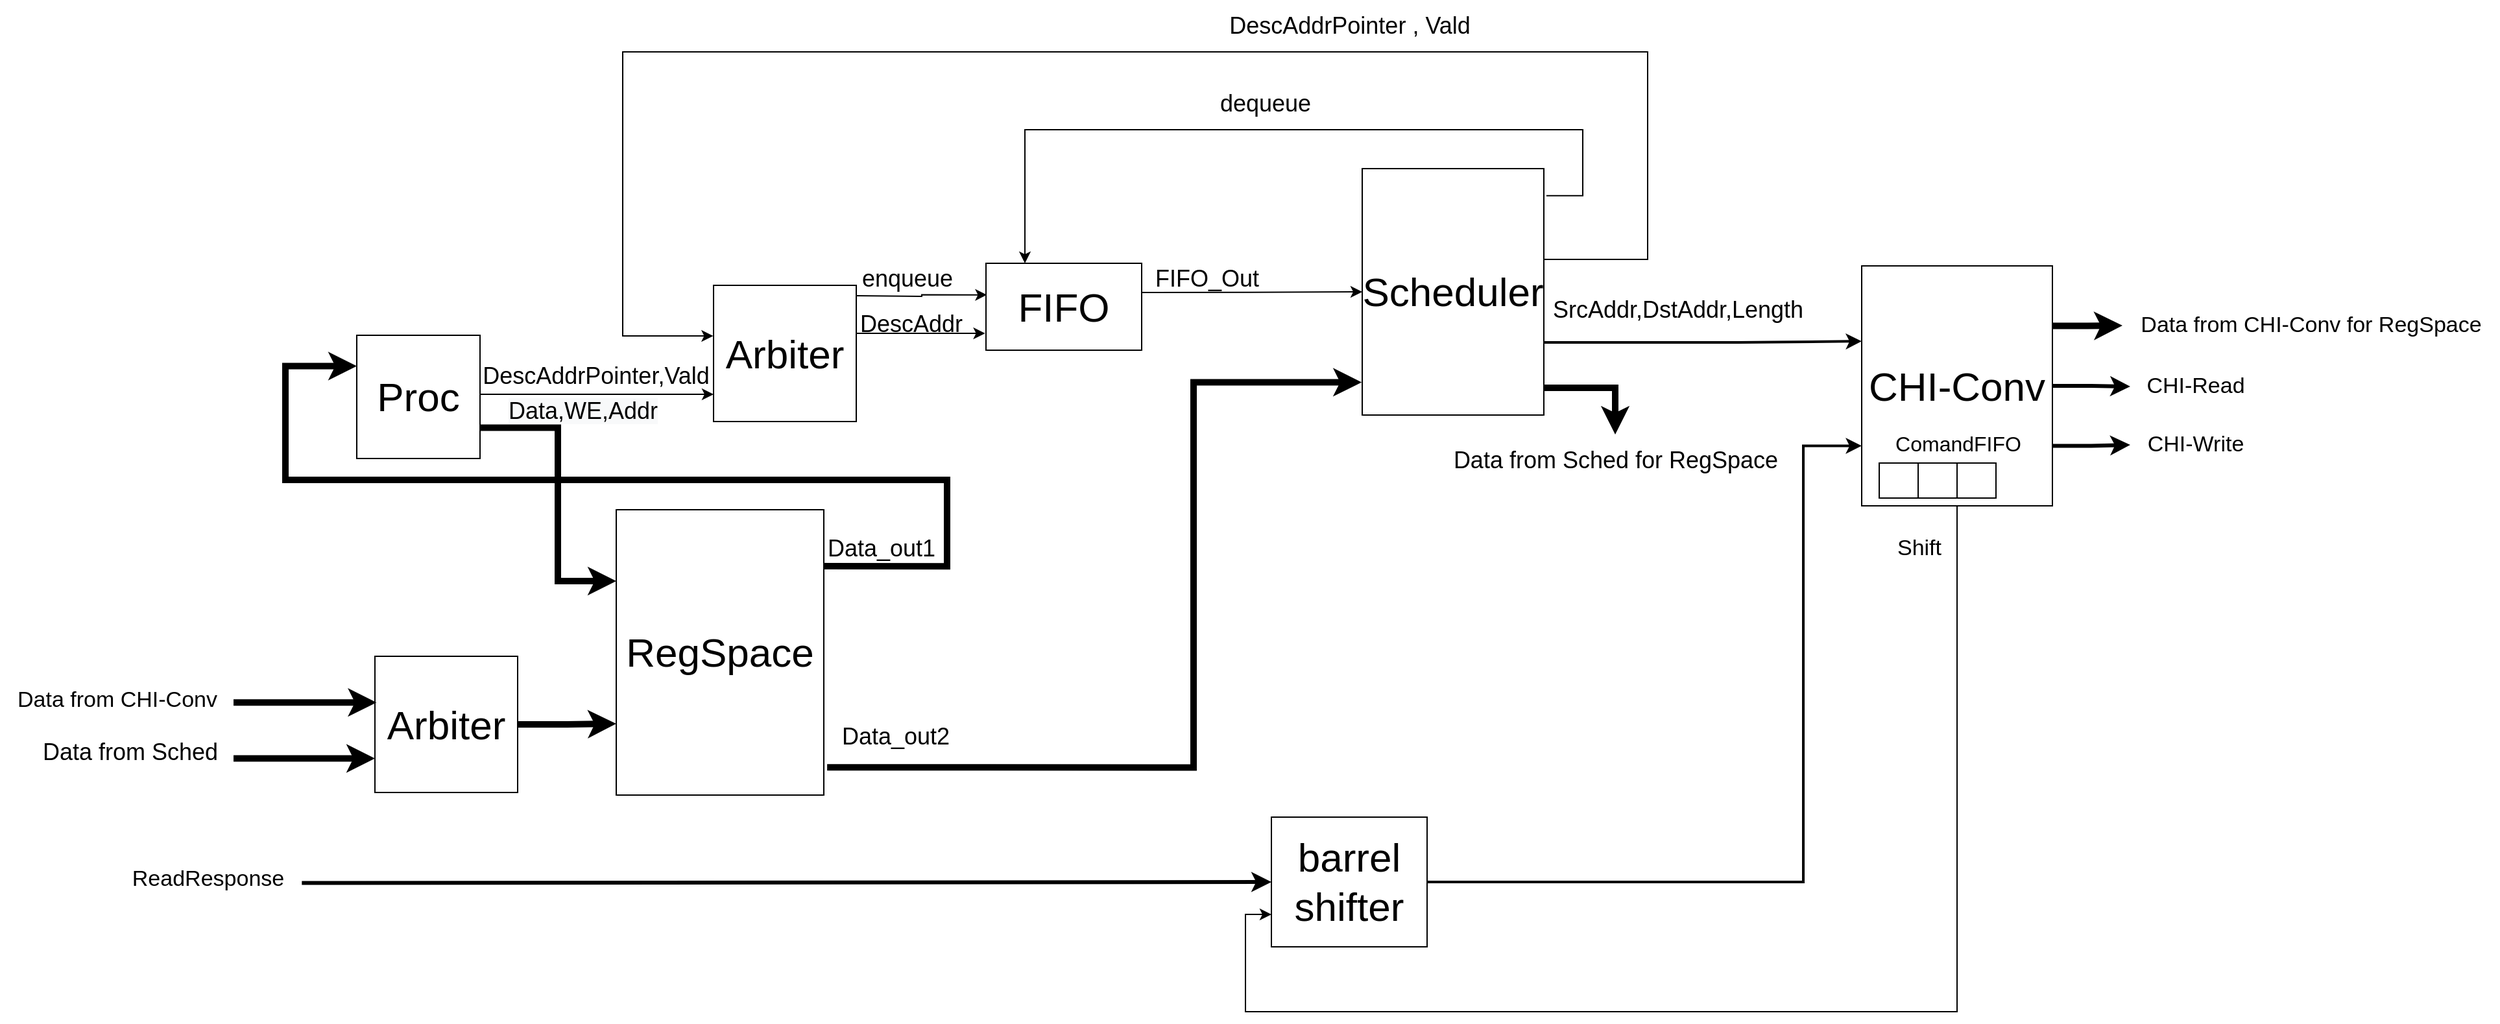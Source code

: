 <mxfile version="20.2.3" type="device"><diagram id="ry3wOKPXWizeex2nkKH3" name="Σελίδα-1"><mxGraphModel dx="1689" dy="1592" grid="1" gridSize="10" guides="1" tooltips="1" connect="1" arrows="1" fold="1" page="1" pageScale="1" pageWidth="827" pageHeight="1169" math="0" shadow="0"><root><mxCell id="0"/><mxCell id="1" parent="0"/><mxCell id="w4vCa72nUayKM2oI4r0T-25" style="edgeStyle=orthogonalEdgeStyle;rounded=0;orthogonalLoop=1;jettySize=auto;html=1;exitX=1;exitY=0.335;exitDx=0;exitDy=0;exitPerimeter=0;fontSize=18;" parent="1" source="w4vCa72nUayKM2oI4r0T-1" target="w4vCa72nUayKM2oI4r0T-2" edge="1"><mxGeometry relative="1" as="geometry"><Array as="points"/><mxPoint x="580" y="160" as="targetPoint"/></mxGeometry></mxCell><mxCell id="w4vCa72nUayKM2oI4r0T-1" value="FIFO" style="rounded=0;whiteSpace=wrap;html=1;fontSize=18;" parent="1" vertex="1"><mxGeometry x="320" y="143" width="120" height="67" as="geometry"/></mxCell><mxCell id="w4vCa72nUayKM2oI4r0T-13" style="edgeStyle=orthogonalEdgeStyle;rounded=0;orthogonalLoop=1;jettySize=auto;html=1;exitX=1;exitY=0.5;exitDx=0;exitDy=0;entryX=-0.003;entryY=0.367;entryDx=0;entryDy=0;entryPerimeter=0;fontSize=18;" parent="1" source="w4vCa72nUayKM2oI4r0T-2" target="w4vCa72nUayKM2oI4r0T-4" edge="1"><mxGeometry relative="1" as="geometry"><Array as="points"><mxPoint x="750" y="140"/><mxPoint x="830" y="140"/><mxPoint x="830" y="-20"/><mxPoint x="40" y="-20"/><mxPoint x="40" y="199"/><mxPoint x="110" y="199"/></Array></mxGeometry></mxCell><mxCell id="w4vCa72nUayKM2oI4r0T-27" style="edgeStyle=orthogonalEdgeStyle;rounded=0;orthogonalLoop=1;jettySize=auto;html=1;exitX=1.014;exitY=0.11;exitDx=0;exitDy=0;entryX=0.25;entryY=0;entryDx=0;entryDy=0;exitPerimeter=0;fontSize=18;" parent="1" source="w4vCa72nUayKM2oI4r0T-2" target="w4vCa72nUayKM2oI4r0T-1" edge="1"><mxGeometry relative="1" as="geometry"><mxPoint x="610" y="181.0" as="sourcePoint"/><mxPoint x="440" y="181" as="targetPoint"/><Array as="points"><mxPoint x="780" y="91"/><mxPoint x="780" y="40"/><mxPoint x="350" y="40"/></Array></mxGeometry></mxCell><mxCell id="w4vCa72nUayKM2oI4r0T-43" style="edgeStyle=orthogonalEdgeStyle;rounded=0;orthogonalLoop=1;jettySize=auto;html=1;exitX=1;exitY=0.75;exitDx=0;exitDy=0;fontSize=18;entryX=0;entryY=0.314;entryDx=0;entryDy=0;entryPerimeter=0;strokeWidth=2;" parent="1" edge="1" target="Jt4FC6XR3V2Ozk7LUW1B-16"><mxGeometry relative="1" as="geometry"><mxPoint x="890.0" y="204.176" as="targetPoint"/><mxPoint x="750.0" y="204" as="sourcePoint"/><Array as="points"><mxPoint x="900" y="204"/><mxPoint x="995" y="203"/></Array></mxGeometry></mxCell><mxCell id="w4vCa72nUayKM2oI4r0T-2" value="Scheduler" style="rounded=0;whiteSpace=wrap;html=1;fontSize=31;" parent="1" vertex="1"><mxGeometry x="610" y="70" width="140" height="190" as="geometry"/></mxCell><mxCell id="w4vCa72nUayKM2oI4r0T-5" style="edgeStyle=orthogonalEdgeStyle;rounded=0;orthogonalLoop=1;jettySize=auto;html=1;exitX=1;exitY=0.5;exitDx=0;exitDy=0;entryX=0.006;entryY=0.363;entryDx=0;entryDy=0;entryPerimeter=0;fontSize=18;" parent="1" target="w4vCa72nUayKM2oI4r0T-1" edge="1"><mxGeometry relative="1" as="geometry"><mxPoint x="220" y="168" as="sourcePoint"/></mxGeometry></mxCell><mxCell id="w4vCa72nUayKM2oI4r0T-7" style="edgeStyle=orthogonalEdgeStyle;rounded=0;orthogonalLoop=1;jettySize=auto;html=1;exitX=0.998;exitY=0.378;exitDx=0;exitDy=0;entryX=-0.006;entryY=0.811;entryDx=0;entryDy=0;entryPerimeter=0;exitPerimeter=0;fontSize=18;" parent="1" target="w4vCa72nUayKM2oI4r0T-1" edge="1" source="w4vCa72nUayKM2oI4r0T-4"><mxGeometry relative="1" as="geometry"><mxPoint x="220" y="196" as="sourcePoint"/><mxPoint x="320.0" y="183.5" as="targetPoint"/><Array as="points"><mxPoint x="220" y="197"/><mxPoint x="319" y="197"/></Array></mxGeometry></mxCell><mxCell id="w4vCa72nUayKM2oI4r0T-32" style="edgeStyle=orthogonalEdgeStyle;rounded=0;orthogonalLoop=1;jettySize=auto;html=1;entryX=0;entryY=0.75;entryDx=0;entryDy=0;strokeWidth=5;fontSize=18;" parent="1" target="Jt4FC6XR3V2Ozk7LUW1B-6" edge="1" source="w4vCa72nUayKM2oI4r0T-35"><mxGeometry relative="1" as="geometry"><mxPoint x="751" y="220" as="sourcePoint"/><Array as="points"><mxPoint x="-280" y="525"/></Array></mxGeometry></mxCell><mxCell id="w4vCa72nUayKM2oI4r0T-4" value="Arbiter" style="rounded=0;whiteSpace=wrap;html=1;fontSize=18;" parent="1" vertex="1"><mxGeometry x="110" y="160" width="110" height="105" as="geometry"/></mxCell><mxCell id="w4vCa72nUayKM2oI4r0T-6" value="DescAddr" style="text;html=1;align=center;verticalAlign=middle;resizable=0;points=[];autosize=1;strokeColor=none;fillColor=none;fontSize=18;" parent="1" vertex="1"><mxGeometry x="212" y="170" width="100" height="40" as="geometry"/></mxCell><mxCell id="w4vCa72nUayKM2oI4r0T-8" value="enqueue" style="text;html=1;align=center;verticalAlign=middle;resizable=0;points=[];autosize=1;strokeColor=none;fillColor=none;fontSize=18;" parent="1" vertex="1"><mxGeometry x="214" y="135" width="90" height="40" as="geometry"/></mxCell><mxCell id="w4vCa72nUayKM2oI4r0T-12" style="edgeStyle=orthogonalEdgeStyle;rounded=0;orthogonalLoop=1;jettySize=auto;html=1;exitX=1;exitY=0.5;exitDx=0;exitDy=0;startArrow=none;fontSize=18;" parent="1" source="w4vCa72nUayKM2oI4r0T-11" edge="1"><mxGeometry relative="1" as="geometry"><mxPoint x="110" y="244" as="targetPoint"/><Array as="points"><mxPoint x="-70" y="244"/></Array><mxPoint x="-33" y="229" as="sourcePoint"/></mxGeometry></mxCell><mxCell id="w4vCa72nUayKM2oI4r0T-37" style="edgeStyle=orthogonalEdgeStyle;rounded=0;orthogonalLoop=1;jettySize=auto;html=1;strokeWidth=5;exitX=1;exitY=0.75;exitDx=0;exitDy=0;fontSize=18;entryX=0;entryY=0.25;entryDx=0;entryDy=0;" parent="1" edge="1" target="w4vCa72nUayKM2oI4r0T-31" source="w4vCa72nUayKM2oI4r0T-11"><mxGeometry relative="1" as="geometry"><mxPoint x="-40" y="280" as="sourcePoint"/><mxPoint x="230" y="376.25" as="targetPoint"/><Array as="points"><mxPoint x="-10" y="270"/><mxPoint x="-10" y="388"/></Array></mxGeometry></mxCell><mxCell id="w4vCa72nUayKM2oI4r0T-11" value="Proc" style="whiteSpace=wrap;html=1;aspect=fixed;fontSize=18;" parent="1" vertex="1"><mxGeometry x="-165" y="198.5" width="95" height="95" as="geometry"/></mxCell><mxCell id="w4vCa72nUayKM2oI4r0T-15" value="DescAddrPointer , Vald" style="text;html=1;align=center;verticalAlign=middle;resizable=0;points=[];autosize=1;strokeColor=none;fillColor=none;fontSize=18;" parent="1" vertex="1"><mxGeometry x="495" y="-60" width="210" height="40" as="geometry"/></mxCell><mxCell id="w4vCa72nUayKM2oI4r0T-26" value="FIFO_Out" style="text;html=1;align=center;verticalAlign=middle;resizable=0;points=[];autosize=1;strokeColor=none;fillColor=none;fontSize=18;" parent="1" vertex="1"><mxGeometry x="440" y="135" width="100" height="40" as="geometry"/></mxCell><mxCell id="w4vCa72nUayKM2oI4r0T-28" value="dequeue" style="text;html=1;align=center;verticalAlign=middle;resizable=0;points=[];autosize=1;strokeColor=none;fillColor=none;fontSize=18;" parent="1" vertex="1"><mxGeometry x="490" width="90" height="40" as="geometry"/></mxCell><mxCell id="w4vCa72nUayKM2oI4r0T-38" style="edgeStyle=orthogonalEdgeStyle;rounded=0;orthogonalLoop=1;jettySize=auto;html=1;exitX=1.016;exitY=0.903;exitDx=0;exitDy=0;strokeWidth=5;fontSize=18;entryX=-0.003;entryY=0.867;entryDx=0;entryDy=0;entryPerimeter=0;exitPerimeter=0;" parent="1" source="w4vCa72nUayKM2oI4r0T-31" target="w4vCa72nUayKM2oI4r0T-2" edge="1"><mxGeometry relative="1" as="geometry"><Array as="points"><mxPoint x="480" y="532"/><mxPoint x="480" y="235"/></Array></mxGeometry></mxCell><mxCell id="w4vCa72nUayKM2oI4r0T-39" style="edgeStyle=orthogonalEdgeStyle;rounded=0;orthogonalLoop=1;jettySize=auto;html=1;entryX=0;entryY=0.25;entryDx=0;entryDy=0;strokeWidth=5;fontSize=18;exitX=1;exitY=0.198;exitDx=0;exitDy=0;exitPerimeter=0;" parent="1" source="w4vCa72nUayKM2oI4r0T-31" target="w4vCa72nUayKM2oI4r0T-11" edge="1"><mxGeometry relative="1" as="geometry"><Array as="points"><mxPoint x="290" y="377"/><mxPoint x="290" y="310"/><mxPoint x="-220" y="310"/><mxPoint x="-220" y="222"/></Array></mxGeometry></mxCell><mxCell id="w4vCa72nUayKM2oI4r0T-31" value="&lt;font style=&quot;font-size: 31px;&quot;&gt;RegSpace&lt;/font&gt;" style="rounded=0;whiteSpace=wrap;html=1;fontSize=31;" parent="1" vertex="1"><mxGeometry x="35" y="333" width="160" height="220" as="geometry"/></mxCell><mxCell id="w4vCa72nUayKM2oI4r0T-35" value="Data from Sched" style="text;html=1;align=center;verticalAlign=middle;resizable=0;points=[];autosize=1;strokeColor=none;fillColor=none;fontSize=18;" parent="1" vertex="1"><mxGeometry x="-420" y="500" width="160" height="40" as="geometry"/></mxCell><mxCell id="w4vCa72nUayKM2oI4r0T-40" value="Data_out1" style="text;html=1;align=center;verticalAlign=middle;resizable=0;points=[];autosize=1;strokeColor=none;fillColor=none;fontSize=18;" parent="1" vertex="1"><mxGeometry x="184" y="343" width="110" height="40" as="geometry"/></mxCell><mxCell id="w4vCa72nUayKM2oI4r0T-41" value="Data_out2" style="text;html=1;align=center;verticalAlign=middle;resizable=0;points=[];autosize=1;strokeColor=none;fillColor=none;fontSize=18;" parent="1" vertex="1"><mxGeometry x="195" y="488" width="110" height="40" as="geometry"/></mxCell><mxCell id="w4vCa72nUayKM2oI4r0T-42" value="&lt;span style=&quot;color: rgb(0, 0, 0); font-family: Helvetica; font-size: 18px; font-style: normal; font-variant-ligatures: normal; font-variant-caps: normal; font-weight: 400; letter-spacing: normal; orphans: 2; text-align: center; text-indent: 0px; text-transform: none; widows: 2; word-spacing: 0px; -webkit-text-stroke-width: 0px; background-color: rgb(248, 249, 250); text-decoration-thickness: initial; text-decoration-style: initial; text-decoration-color: initial; float: none; display: inline !important;&quot;&gt;Data,WE,Addr&lt;/span&gt;" style="text;whiteSpace=wrap;html=1;fontSize=18;" parent="1" vertex="1"><mxGeometry x="-50" y="240" width="110" height="40" as="geometry"/></mxCell><mxCell id="w4vCa72nUayKM2oI4r0T-44" value="SrcAddr,DstAddr,Length" style="text;html=1;align=center;verticalAlign=middle;resizable=0;points=[];autosize=1;strokeColor=none;fillColor=none;fontSize=18;" parent="1" vertex="1"><mxGeometry x="743" y="159" width="220" height="40" as="geometry"/></mxCell><mxCell id="Jt4FC6XR3V2Ozk7LUW1B-2" value="DescAddrPointer,Vald" style="text;html=1;align=center;verticalAlign=middle;resizable=0;points=[];autosize=1;strokeColor=none;fillColor=none;fontSize=18;" vertex="1" parent="1"><mxGeometry x="-81" y="210" width="200" height="40" as="geometry"/></mxCell><mxCell id="Jt4FC6XR3V2Ozk7LUW1B-9" style="edgeStyle=orthogonalEdgeStyle;rounded=0;orthogonalLoop=1;jettySize=auto;html=1;exitX=1;exitY=0.5;exitDx=0;exitDy=0;entryX=0;entryY=0.75;entryDx=0;entryDy=0;fontSize=18;strokeWidth=5;" edge="1" parent="1" source="Jt4FC6XR3V2Ozk7LUW1B-6" target="w4vCa72nUayKM2oI4r0T-31"><mxGeometry relative="1" as="geometry"/></mxCell><mxCell id="Jt4FC6XR3V2Ozk7LUW1B-6" value="Arbiter" style="rounded=0;whiteSpace=wrap;html=1;fontSize=31;" vertex="1" parent="1"><mxGeometry x="-151" y="446" width="110" height="105" as="geometry"/></mxCell><mxCell id="Jt4FC6XR3V2Ozk7LUW1B-10" value="Proc" style="whiteSpace=wrap;html=1;aspect=fixed;fontSize=18;" vertex="1" parent="1"><mxGeometry x="-165" y="198.5" width="95" height="95" as="geometry"/></mxCell><mxCell id="Jt4FC6XR3V2Ozk7LUW1B-11" value="Arbiter" style="rounded=0;whiteSpace=wrap;html=1;fontSize=18;" vertex="1" parent="1"><mxGeometry x="110" y="160" width="110" height="105" as="geometry"/></mxCell><mxCell id="Jt4FC6XR3V2Ozk7LUW1B-12" value="FIFO" style="rounded=0;whiteSpace=wrap;html=1;fontSize=18;" vertex="1" parent="1"><mxGeometry x="320" y="143" width="120" height="67" as="geometry"/></mxCell><mxCell id="Jt4FC6XR3V2Ozk7LUW1B-13" value="Proc" style="whiteSpace=wrap;html=1;aspect=fixed;fontSize=31;" vertex="1" parent="1"><mxGeometry x="-165" y="198.5" width="95" height="95" as="geometry"/></mxCell><mxCell id="Jt4FC6XR3V2Ozk7LUW1B-14" value="Arbiter" style="rounded=0;whiteSpace=wrap;html=1;fontSize=31;" vertex="1" parent="1"><mxGeometry x="110" y="160" width="110" height="105" as="geometry"/></mxCell><mxCell id="Jt4FC6XR3V2Ozk7LUW1B-15" value="FIFO" style="rounded=0;whiteSpace=wrap;html=1;fontSize=31;" vertex="1" parent="1"><mxGeometry x="320" y="143" width="120" height="67" as="geometry"/></mxCell><mxCell id="Jt4FC6XR3V2Ozk7LUW1B-18" style="edgeStyle=orthogonalEdgeStyle;rounded=0;orthogonalLoop=1;jettySize=auto;html=1;fontSize=31;strokeWidth=5;entryX=0.011;entryY=0.339;entryDx=0;entryDy=0;entryPerimeter=0;" edge="1" parent="1" source="Jt4FC6XR3V2Ozk7LUW1B-24" target="Jt4FC6XR3V2Ozk7LUW1B-6"><mxGeometry relative="1" as="geometry"><mxPoint x="400" y="750" as="targetPoint"/><Array as="points"><mxPoint x="-270" y="482"/><mxPoint x="-270" y="482"/></Array></mxGeometry></mxCell><mxCell id="Jt4FC6XR3V2Ozk7LUW1B-28" style="edgeStyle=orthogonalEdgeStyle;rounded=0;orthogonalLoop=1;jettySize=auto;html=1;exitX=1;exitY=0.25;exitDx=0;exitDy=0;fontSize=17;strokeWidth=5;" edge="1" parent="1" source="Jt4FC6XR3V2Ozk7LUW1B-16" target="Jt4FC6XR3V2Ozk7LUW1B-26"><mxGeometry relative="1" as="geometry"/></mxCell><mxCell id="Jt4FC6XR3V2Ozk7LUW1B-29" style="edgeStyle=orthogonalEdgeStyle;rounded=0;orthogonalLoop=1;jettySize=auto;html=1;exitX=1;exitY=0.5;exitDx=0;exitDy=0;fontSize=13;strokeWidth=3;" edge="1" parent="1" source="Jt4FC6XR3V2Ozk7LUW1B-16" target="Jt4FC6XR3V2Ozk7LUW1B-30"><mxGeometry relative="1" as="geometry"><mxPoint x="1202.0" y="236.0" as="targetPoint"/><mxPoint x="1142.0" y="238.5" as="sourcePoint"/><Array as="points"/></mxGeometry></mxCell><mxCell id="Jt4FC6XR3V2Ozk7LUW1B-31" style="edgeStyle=orthogonalEdgeStyle;rounded=0;orthogonalLoop=1;jettySize=auto;html=1;exitX=1;exitY=0.75;exitDx=0;exitDy=0;fontSize=17;strokeWidth=3;" edge="1" parent="1" source="Jt4FC6XR3V2Ozk7LUW1B-16" target="Jt4FC6XR3V2Ozk7LUW1B-32"><mxGeometry relative="1" as="geometry"><mxPoint x="1202" y="287" as="targetPoint"/></mxGeometry></mxCell><mxCell id="Jt4FC6XR3V2Ozk7LUW1B-33" style="edgeStyle=orthogonalEdgeStyle;rounded=0;orthogonalLoop=1;jettySize=auto;html=1;exitX=0.5;exitY=1;exitDx=0;exitDy=0;fontSize=17;strokeWidth=1;entryX=0;entryY=0.75;entryDx=0;entryDy=0;" edge="1" parent="1" source="Jt4FC6XR3V2Ozk7LUW1B-16" target="Jt4FC6XR3V2Ozk7LUW1B-17"><mxGeometry relative="1" as="geometry"><mxPoint x="970" y="390" as="targetPoint"/><Array as="points"><mxPoint x="1069" y="720"/><mxPoint x="520" y="720"/><mxPoint x="520" y="645"/></Array></mxGeometry></mxCell><mxCell id="Jt4FC6XR3V2Ozk7LUW1B-16" value="CHI-Conv" style="rounded=0;whiteSpace=wrap;html=1;fontSize=31;" vertex="1" parent="1"><mxGeometry x="995" y="145" width="147" height="185" as="geometry"/></mxCell><mxCell id="Jt4FC6XR3V2Ozk7LUW1B-35" style="edgeStyle=orthogonalEdgeStyle;rounded=0;orthogonalLoop=1;jettySize=auto;html=1;exitX=1;exitY=0.5;exitDx=0;exitDy=0;entryX=0;entryY=0.75;entryDx=0;entryDy=0;fontSize=17;strokeWidth=2;" edge="1" parent="1" source="Jt4FC6XR3V2Ozk7LUW1B-17" target="Jt4FC6XR3V2Ozk7LUW1B-16"><mxGeometry relative="1" as="geometry"><Array as="points"><mxPoint x="950" y="620"/><mxPoint x="950" y="284"/></Array></mxGeometry></mxCell><mxCell id="Jt4FC6XR3V2Ozk7LUW1B-36" style="edgeStyle=orthogonalEdgeStyle;rounded=0;orthogonalLoop=1;jettySize=auto;html=1;exitX=1.019;exitY=0.592;exitDx=0;exitDy=0;fontSize=17;strokeWidth=3;entryX=0;entryY=0.5;entryDx=0;entryDy=0;exitPerimeter=0;" edge="1" parent="1" source="Jt4FC6XR3V2Ozk7LUW1B-37" target="Jt4FC6XR3V2Ozk7LUW1B-17"><mxGeometry relative="1" as="geometry"><mxPoint x="60" y="630" as="sourcePoint"/><Array as="points"><mxPoint x="-207" y="620"/></Array></mxGeometry></mxCell><mxCell id="Jt4FC6XR3V2Ozk7LUW1B-17" value="barrel shifter" style="rounded=0;whiteSpace=wrap;html=1;fontSize=31;" vertex="1" parent="1"><mxGeometry x="540" y="570" width="120" height="100" as="geometry"/></mxCell><mxCell id="Jt4FC6XR3V2Ozk7LUW1B-19" value="" style="rounded=0;whiteSpace=wrap;html=1;fontSize=31;" vertex="1" parent="1"><mxGeometry x="1008.5" y="297" width="30" height="27" as="geometry"/></mxCell><mxCell id="Jt4FC6XR3V2Ozk7LUW1B-20" value="" style="rounded=0;whiteSpace=wrap;html=1;fontSize=31;" vertex="1" parent="1"><mxGeometry x="1038.5" y="297" width="30" height="27" as="geometry"/></mxCell><mxCell id="Jt4FC6XR3V2Ozk7LUW1B-21" value="" style="rounded=0;whiteSpace=wrap;html=1;fontSize=31;" vertex="1" parent="1"><mxGeometry x="1068.5" y="297" width="30" height="27" as="geometry"/></mxCell><mxCell id="Jt4FC6XR3V2Ozk7LUW1B-23" value="&lt;font style=&quot;font-size: 16px;&quot;&gt;ComandFIFO&lt;/font&gt;" style="text;html=1;align=center;verticalAlign=middle;resizable=0;points=[];autosize=1;strokeColor=none;fillColor=none;fontSize=16;" vertex="1" parent="1"><mxGeometry x="1008.5" y="267" width="120" height="30" as="geometry"/></mxCell><mxCell id="Jt4FC6XR3V2Ozk7LUW1B-24" value="&lt;font style=&quot;font-size: 17px;&quot;&gt;Data from CHI-Conv&lt;/font&gt;" style="text;html=1;align=center;verticalAlign=middle;resizable=0;points=[];autosize=1;strokeColor=none;fillColor=none;fontSize=16;" vertex="1" parent="1"><mxGeometry x="-440" y="465" width="180" height="30" as="geometry"/></mxCell><mxCell id="Jt4FC6XR3V2Ozk7LUW1B-25" style="edgeStyle=orthogonalEdgeStyle;rounded=0;orthogonalLoop=1;jettySize=auto;html=1;fontSize=31;strokeWidth=5;" edge="1" parent="1" source="w4vCa72nUayKM2oI4r0T-2" target="Jt4FC6XR3V2Ozk7LUW1B-27"><mxGeometry relative="1" as="geometry"><mxPoint x="760" y="238.745" as="sourcePoint"/><mxPoint x="820" y="239" as="targetPoint"/><Array as="points"><mxPoint x="805" y="239"/></Array></mxGeometry></mxCell><mxCell id="Jt4FC6XR3V2Ozk7LUW1B-26" value="&lt;font style=&quot;font-size: 17px;&quot;&gt;Data from CHI-Conv for RegSpace&lt;/font&gt;" style="text;html=1;align=center;verticalAlign=middle;resizable=0;points=[];autosize=1;strokeColor=none;fillColor=none;fontSize=16;" vertex="1" parent="1"><mxGeometry x="1196" y="176" width="290" height="30" as="geometry"/></mxCell><mxCell id="Jt4FC6XR3V2Ozk7LUW1B-27" value="Data from Sched for RegSpace" style="text;html=1;align=center;verticalAlign=middle;resizable=0;points=[];autosize=1;strokeColor=none;fillColor=none;fontSize=18;" vertex="1" parent="1"><mxGeometry x="670" y="275" width="270" height="40" as="geometry"/></mxCell><mxCell id="Jt4FC6XR3V2Ozk7LUW1B-30" value="CHI-Read" style="text;html=1;align=center;verticalAlign=middle;resizable=0;points=[];autosize=1;strokeColor=none;fillColor=none;fontSize=17;" vertex="1" parent="1"><mxGeometry x="1202" y="223" width="100" height="30" as="geometry"/></mxCell><mxCell id="Jt4FC6XR3V2Ozk7LUW1B-32" value="&lt;font style=&quot;font-size: 17px;&quot;&gt;CHI-Write&lt;/font&gt;" style="text;html=1;align=center;verticalAlign=middle;resizable=0;points=[];autosize=1;strokeColor=none;fillColor=none;fontSize=13;" vertex="1" parent="1"><mxGeometry x="1202" y="268" width="100" height="30" as="geometry"/></mxCell><mxCell id="Jt4FC6XR3V2Ozk7LUW1B-34" value="Shift" style="text;html=1;align=center;verticalAlign=middle;resizable=0;points=[];autosize=1;strokeColor=none;fillColor=none;fontSize=17;" vertex="1" parent="1"><mxGeometry x="1008.5" y="348" width="60" height="30" as="geometry"/></mxCell><mxCell id="Jt4FC6XR3V2Ozk7LUW1B-37" value="ReadResponse" style="text;html=1;align=center;verticalAlign=middle;resizable=0;points=[];autosize=1;strokeColor=none;fillColor=none;fontSize=17;" vertex="1" parent="1"><mxGeometry x="-350" y="603" width="140" height="30" as="geometry"/></mxCell></root></mxGraphModel></diagram></mxfile>